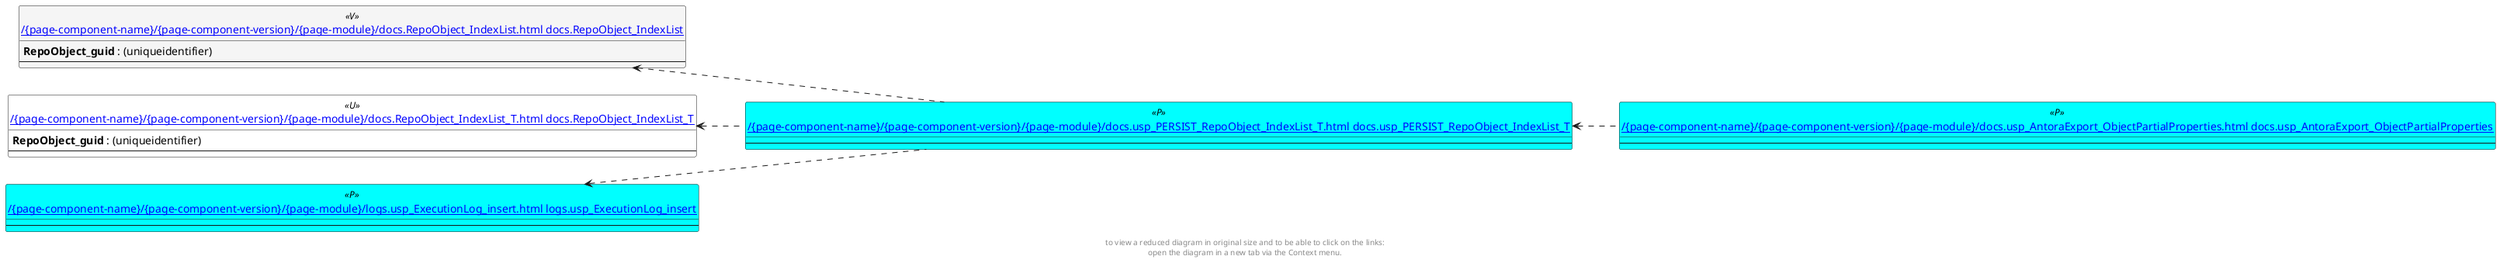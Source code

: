 @startuml
left to right direction
'top to bottom direction
hide circle
'avoide "." issues:
set namespaceSeparator none


skinparam class {
  BackgroundColor White
  BackgroundColor<<FN>> Yellow
  BackgroundColor<<FS>> Yellow
  BackgroundColor<<FT>> LightGray
  BackgroundColor<<IF>> Yellow
  BackgroundColor<<IS>> Yellow
  BackgroundColor<<P>> Aqua
  BackgroundColor<<PC>> Aqua
  BackgroundColor<<SN>> Yellow
  BackgroundColor<<SO>> SlateBlue
  BackgroundColor<<TF>> LightGray
  BackgroundColor<<TR>> Tomato
  BackgroundColor<<U>> White
  BackgroundColor<<V>> WhiteSmoke
  BackgroundColor<<X>> Aqua
}


entity "[[{site-url}/{page-component-name}/{page-component-version}/{page-module}/docs.RepoObject_IndexList.html docs.RepoObject_IndexList]]" as docs.RepoObject_IndexList << V >> {
  **RepoObject_guid** : (uniqueidentifier)
  --
}

entity "[[{site-url}/{page-component-name}/{page-component-version}/{page-module}/docs.RepoObject_IndexList_T.html docs.RepoObject_IndexList_T]]" as docs.RepoObject_IndexList_T << U >> {
  **RepoObject_guid** : (uniqueidentifier)
  --
}

entity "[[{site-url}/{page-component-name}/{page-component-version}/{page-module}/docs.usp_AntoraExport_ObjectPartialProperties.html docs.usp_AntoraExport_ObjectPartialProperties]]" as docs.usp_AntoraExport_ObjectPartialProperties << P >> {
  --
}

entity "[[{site-url}/{page-component-name}/{page-component-version}/{page-module}/docs.usp_PERSIST_RepoObject_IndexList_T.html docs.usp_PERSIST_RepoObject_IndexList_T]]" as docs.usp_PERSIST_RepoObject_IndexList_T << P >> {
  --
}

entity "[[{site-url}/{page-component-name}/{page-component-version}/{page-module}/logs.usp_ExecutionLog_insert.html logs.usp_ExecutionLog_insert]]" as logs.usp_ExecutionLog_insert << P >> {
  --
}

docs.RepoObject_IndexList <.. docs.usp_PERSIST_RepoObject_IndexList_T
docs.RepoObject_IndexList_T <.. docs.usp_PERSIST_RepoObject_IndexList_T
docs.usp_PERSIST_RepoObject_IndexList_T <.. docs.usp_AntoraExport_ObjectPartialProperties
logs.usp_ExecutionLog_insert <.. docs.usp_PERSIST_RepoObject_IndexList_T
footer
to view a reduced diagram in original size and to be able to click on the links:
open the diagram in a new tab via the Context menu.
end footer

@enduml

